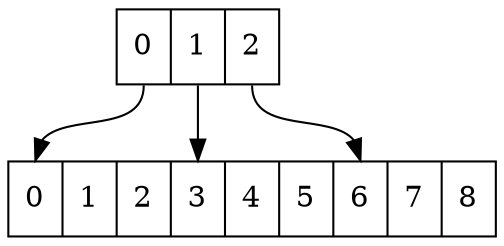 digraph Matrix {
    node [shape = "record"];
    rows [label="<0> 0 | <1> 1 | <2> 2"];
    elems [label="<0> 0|1|2|<3> 3|4|5|<6> 6|7|8"];

    rows:0 -> elems:0;
    rows:1 -> elems:3;
    rows:2 -> elems:6;
}
